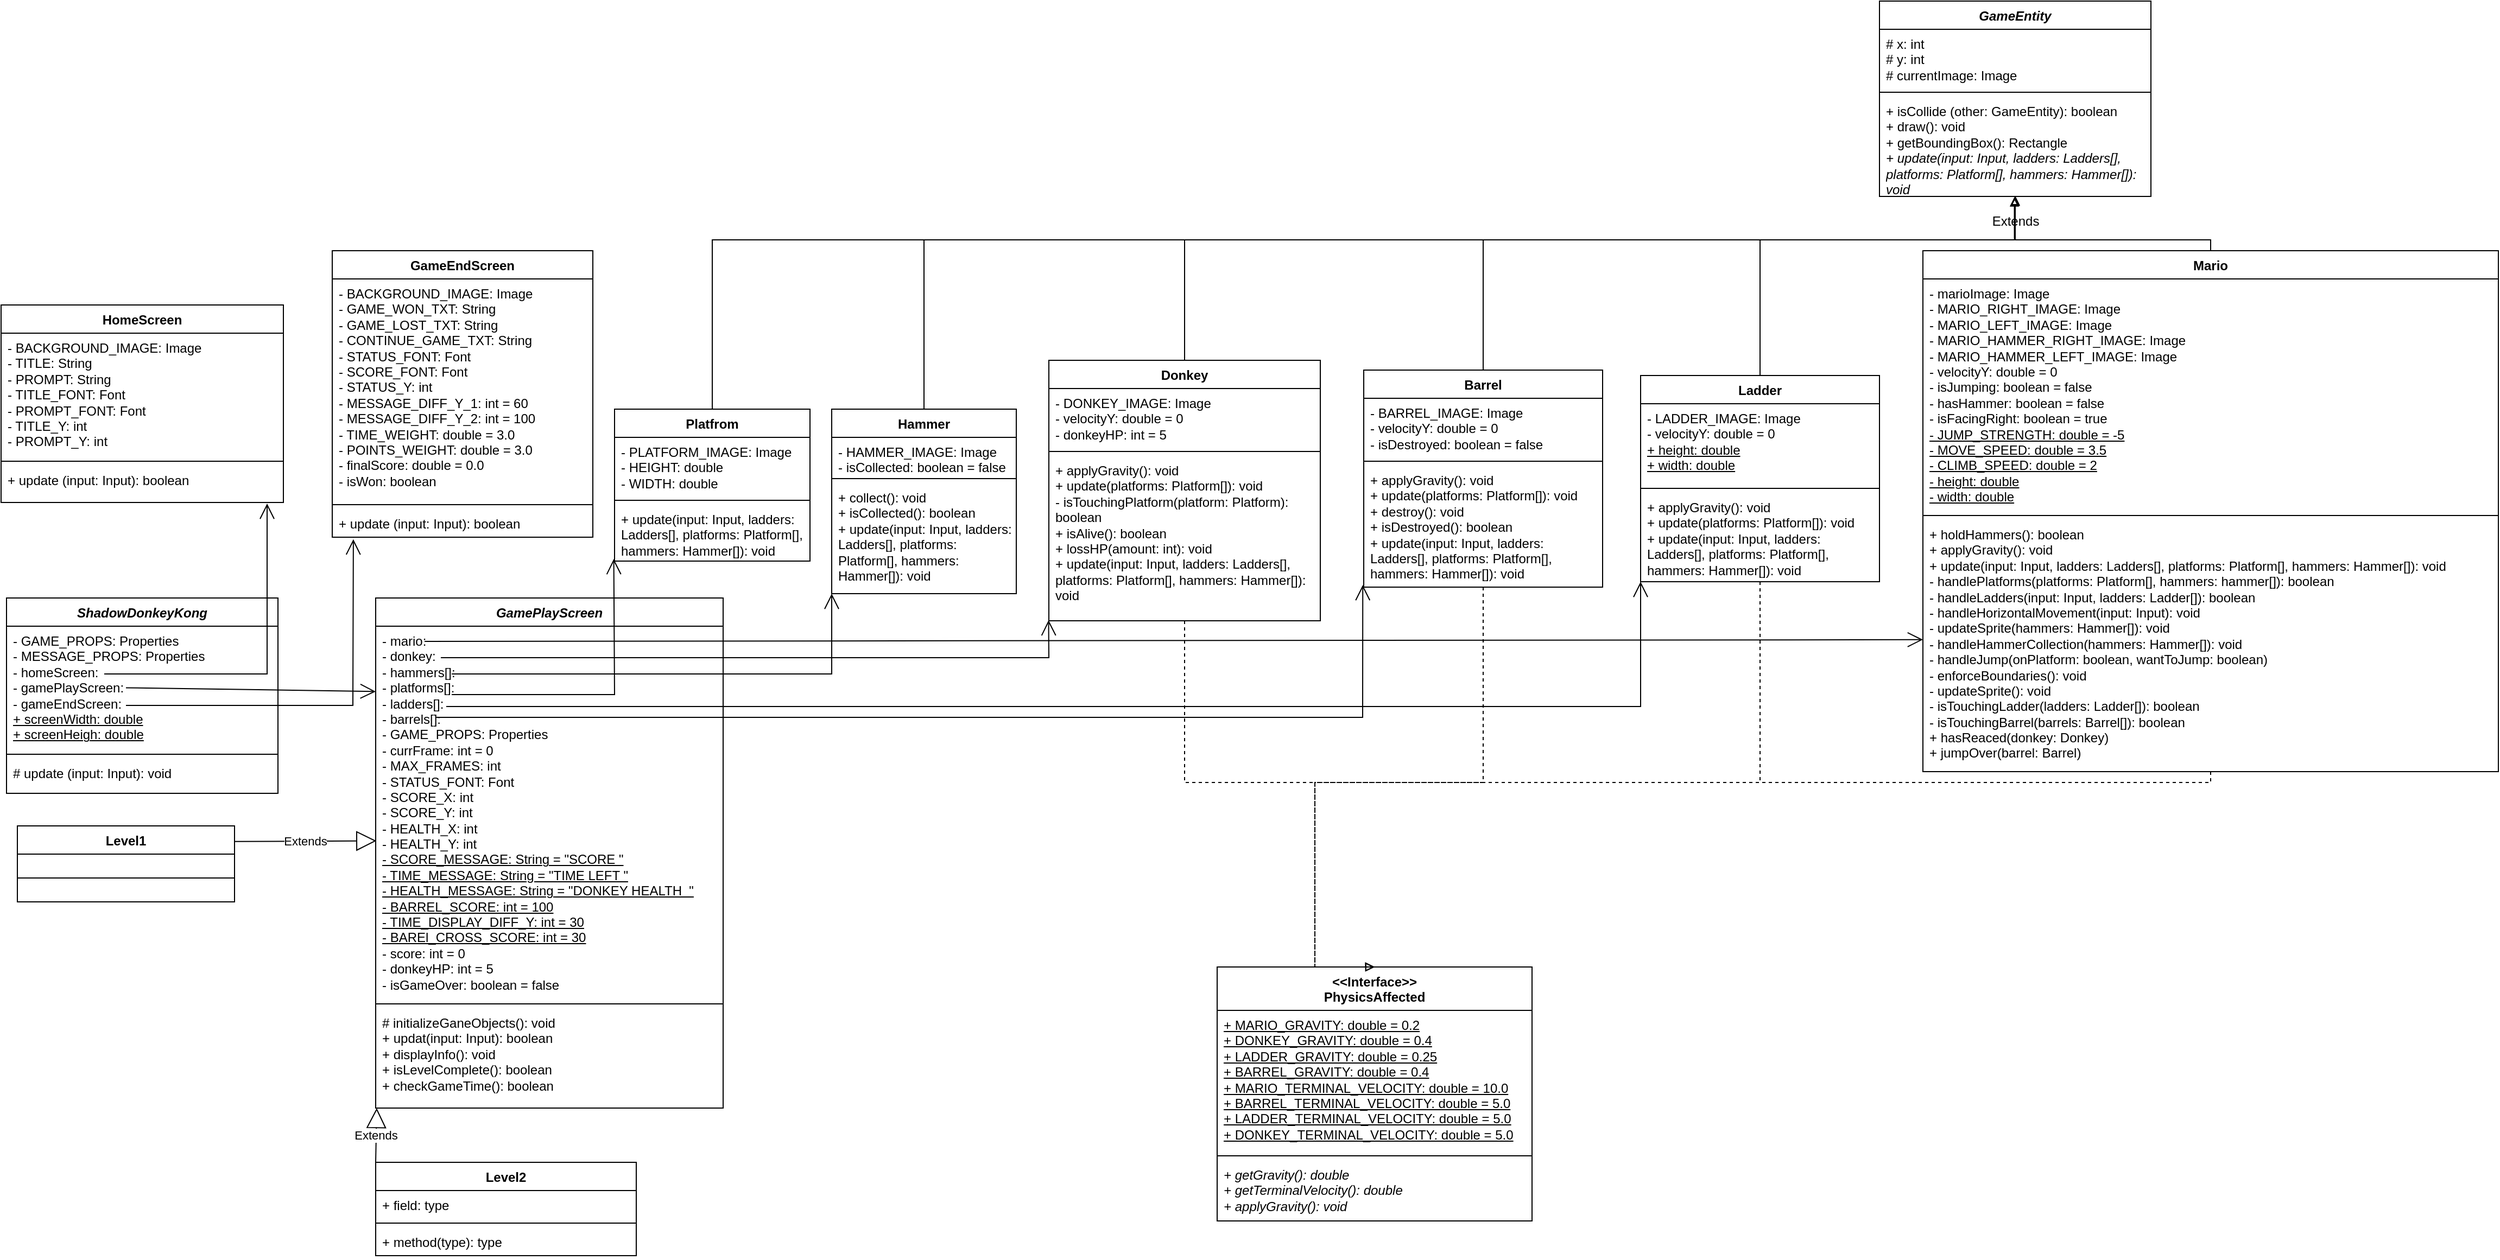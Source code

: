 <mxfile version="26.2.14">
  <diagram name="Page-1" id="c4acf3e9-155e-7222-9cf6-157b1a14988f">
    <mxGraphModel dx="2365" dy="3824" grid="1" gridSize="10" guides="1" tooltips="1" connect="1" arrows="1" fold="1" page="1" pageScale="1" pageWidth="3300" pageHeight="2339" background="none" math="0" shadow="0">
      <root>
        <mxCell id="0" />
        <mxCell id="1" parent="0" />
        <mxCell id="79TZACz-uOp-LbW7AV3Y-33" value="&lt;i&gt;GameEntity&lt;/i&gt;" style="swimlane;fontStyle=1;align=center;verticalAlign=top;childLayout=stackLayout;horizontal=1;startSize=26;horizontalStack=0;resizeParent=1;resizeParentMax=0;resizeLast=0;collapsible=1;marginBottom=0;whiteSpace=wrap;html=1;" parent="1" vertex="1">
          <mxGeometry x="1860" y="-2050" width="250" height="180" as="geometry" />
        </mxCell>
        <mxCell id="79TZACz-uOp-LbW7AV3Y-34" value="# x: int&lt;div&gt;# y: int&lt;/div&gt;&lt;div&gt;# currentImage: Image&lt;/div&gt;" style="text;strokeColor=none;fillColor=none;align=left;verticalAlign=top;spacingLeft=4;spacingRight=4;overflow=hidden;rotatable=0;points=[[0,0.5],[1,0.5]];portConstraint=eastwest;whiteSpace=wrap;html=1;" parent="79TZACz-uOp-LbW7AV3Y-33" vertex="1">
          <mxGeometry y="26" width="250" height="54" as="geometry" />
        </mxCell>
        <mxCell id="79TZACz-uOp-LbW7AV3Y-35" value="" style="line;strokeWidth=1;fillColor=none;align=left;verticalAlign=middle;spacingTop=-1;spacingLeft=3;spacingRight=3;rotatable=0;labelPosition=right;points=[];portConstraint=eastwest;strokeColor=inherit;" parent="79TZACz-uOp-LbW7AV3Y-33" vertex="1">
          <mxGeometry y="80" width="250" height="8" as="geometry" />
        </mxCell>
        <mxCell id="79TZACz-uOp-LbW7AV3Y-36" value="+ isCollide (other: GameEntity): boolean&lt;div&gt;+ draw(): void&lt;/div&gt;&lt;div&gt;+ getBoundingBox(): Rectangle&lt;br&gt;&lt;div&gt;&lt;i&gt;+ update(input: Input, ladders: Ladders[], platforms: Platform[], hammers: Hammer[]): void&lt;/i&gt;&lt;br&gt;&lt;div&gt;&amp;nbsp;&lt;/div&gt;&lt;/div&gt;&lt;/div&gt;" style="text;strokeColor=none;fillColor=none;align=left;verticalAlign=top;spacingLeft=4;spacingRight=4;overflow=hidden;rotatable=0;points=[[0,0.5],[1,0.5]];portConstraint=eastwest;whiteSpace=wrap;html=1;" parent="79TZACz-uOp-LbW7AV3Y-33" vertex="1">
          <mxGeometry y="88" width="250" height="92" as="geometry" />
        </mxCell>
        <mxCell id="74sKvAnK_1qM1bp7WymU-112" style="edgeStyle=orthogonalEdgeStyle;rounded=0;orthogonalLoop=1;jettySize=auto;html=1;exitX=0.5;exitY=0;exitDx=0;exitDy=0;endArrow=block;endFill=0;" edge="1" parent="1" source="79TZACz-uOp-LbW7AV3Y-77">
          <mxGeometry relative="1" as="geometry">
            <mxPoint x="1985" y="-1870" as="targetPoint" />
            <Array as="points">
              <mxPoint x="1750" y="-1830" />
              <mxPoint x="1985" y="-1830" />
            </Array>
          </mxGeometry>
        </mxCell>
        <mxCell id="74sKvAnK_1qM1bp7WymU-119" style="edgeStyle=orthogonalEdgeStyle;rounded=0;orthogonalLoop=1;jettySize=auto;html=1;entryX=0.5;entryY=0;entryDx=0;entryDy=0;dashed=1;endArrow=block;endFill=0;" edge="1" parent="1" source="79TZACz-uOp-LbW7AV3Y-77" target="74sKvAnK_1qM1bp7WymU-82">
          <mxGeometry relative="1" as="geometry">
            <Array as="points">
              <mxPoint x="1750" y="-1330" />
              <mxPoint x="1340" y="-1330" />
            </Array>
          </mxGeometry>
        </mxCell>
        <mxCell id="79TZACz-uOp-LbW7AV3Y-77" value="Ladder" style="swimlane;fontStyle=1;align=center;verticalAlign=top;childLayout=stackLayout;horizontal=1;startSize=26;horizontalStack=0;resizeParent=1;resizeParentMax=0;resizeLast=0;collapsible=1;marginBottom=0;whiteSpace=wrap;html=1;" parent="1" vertex="1">
          <mxGeometry x="1640" y="-1705" width="220" height="190" as="geometry" />
        </mxCell>
        <mxCell id="79TZACz-uOp-LbW7AV3Y-78" value="- LADDER_IMAGE: Image&lt;div&gt;- velocityY: double = 0&lt;/div&gt;&lt;div&gt;&lt;div&gt;&lt;u&gt;+ height: double&lt;/u&gt;&lt;/div&gt;&lt;div&gt;&lt;u&gt;+ width: double&lt;/u&gt;&lt;/div&gt;&lt;/div&gt;&lt;div&gt;&lt;br&gt;&lt;/div&gt;" style="text;strokeColor=none;fillColor=none;align=left;verticalAlign=top;spacingLeft=4;spacingRight=4;overflow=hidden;rotatable=0;points=[[0,0.5],[1,0.5]];portConstraint=eastwest;whiteSpace=wrap;html=1;" parent="79TZACz-uOp-LbW7AV3Y-77" vertex="1">
          <mxGeometry y="26" width="220" height="74" as="geometry" />
        </mxCell>
        <mxCell id="79TZACz-uOp-LbW7AV3Y-79" value="" style="line;strokeWidth=1;fillColor=none;align=left;verticalAlign=middle;spacingTop=-1;spacingLeft=3;spacingRight=3;rotatable=0;labelPosition=right;points=[];portConstraint=eastwest;strokeColor=inherit;" parent="79TZACz-uOp-LbW7AV3Y-77" vertex="1">
          <mxGeometry y="100" width="220" height="8" as="geometry" />
        </mxCell>
        <mxCell id="79TZACz-uOp-LbW7AV3Y-80" value="+ applyGravity(): void&lt;div&gt;+ update(platforms: Platform[]): void&lt;/div&gt;&lt;div&gt;+ update(input: Input, ladders: Ladders[], platforms: Platform[], hammers: Hammer[]): void&lt;/div&gt;" style="text;strokeColor=none;fillColor=none;align=left;verticalAlign=top;spacingLeft=4;spacingRight=4;overflow=hidden;rotatable=0;points=[[0,0.5],[1,0.5]];portConstraint=eastwest;whiteSpace=wrap;html=1;" parent="79TZACz-uOp-LbW7AV3Y-77" vertex="1">
          <mxGeometry y="108" width="220" height="82" as="geometry" />
        </mxCell>
        <mxCell id="74sKvAnK_1qM1bp7WymU-111" style="edgeStyle=orthogonalEdgeStyle;rounded=0;orthogonalLoop=1;jettySize=auto;html=1;exitX=0.5;exitY=0;exitDx=0;exitDy=0;endArrow=block;endFill=0;entryX=0.5;entryY=0.993;entryDx=0;entryDy=0;entryPerimeter=0;" edge="1" parent="1" source="79TZACz-uOp-LbW7AV3Y-84" target="79TZACz-uOp-LbW7AV3Y-36">
          <mxGeometry relative="1" as="geometry">
            <Array as="points">
              <mxPoint x="1495" y="-1830" />
              <mxPoint x="1985" y="-1830" />
            </Array>
          </mxGeometry>
        </mxCell>
        <mxCell id="74sKvAnK_1qM1bp7WymU-118" style="edgeStyle=orthogonalEdgeStyle;rounded=0;orthogonalLoop=1;jettySize=auto;html=1;entryX=0.5;entryY=0;entryDx=0;entryDy=0;dashed=1;endArrow=block;endFill=0;" edge="1" parent="1" source="79TZACz-uOp-LbW7AV3Y-84" target="74sKvAnK_1qM1bp7WymU-82">
          <mxGeometry relative="1" as="geometry">
            <Array as="points">
              <mxPoint x="1495" y="-1330" />
              <mxPoint x="1340" y="-1330" />
            </Array>
          </mxGeometry>
        </mxCell>
        <mxCell id="79TZACz-uOp-LbW7AV3Y-84" value="Barrel" style="swimlane;fontStyle=1;align=center;verticalAlign=top;childLayout=stackLayout;horizontal=1;startSize=26;horizontalStack=0;resizeParent=1;resizeParentMax=0;resizeLast=0;collapsible=1;marginBottom=0;whiteSpace=wrap;html=1;" parent="1" vertex="1">
          <mxGeometry x="1385" y="-1710" width="220" height="200" as="geometry" />
        </mxCell>
        <mxCell id="79TZACz-uOp-LbW7AV3Y-85" value="- BARREL_IMAGE: Image&lt;div&gt;- velocityY: double = 0&lt;/div&gt;&lt;div&gt;- isDestroyed: boolean = false&lt;/div&gt;" style="text;strokeColor=none;fillColor=none;align=left;verticalAlign=top;spacingLeft=4;spacingRight=4;overflow=hidden;rotatable=0;points=[[0,0.5],[1,0.5]];portConstraint=eastwest;whiteSpace=wrap;html=1;" parent="79TZACz-uOp-LbW7AV3Y-84" vertex="1">
          <mxGeometry y="26" width="220" height="54" as="geometry" />
        </mxCell>
        <mxCell id="79TZACz-uOp-LbW7AV3Y-86" value="" style="line;strokeWidth=1;fillColor=none;align=left;verticalAlign=middle;spacingTop=-1;spacingLeft=3;spacingRight=3;rotatable=0;labelPosition=right;points=[];portConstraint=eastwest;strokeColor=inherit;" parent="79TZACz-uOp-LbW7AV3Y-84" vertex="1">
          <mxGeometry y="80" width="220" height="8" as="geometry" />
        </mxCell>
        <mxCell id="79TZACz-uOp-LbW7AV3Y-87" value="+ applyGravity(): void&lt;div&gt;+ update(platforms: Platform[]): void&lt;/div&gt;&lt;div&gt;+ destroy(): void&lt;/div&gt;&lt;div&gt;+ isDestroyed(): boolean&lt;/div&gt;&lt;div&gt;+ update(input: Input, ladders: Ladders[], platforms: Platform[], hammers: Hammer[]): void&lt;/div&gt;" style="text;strokeColor=none;fillColor=none;align=left;verticalAlign=top;spacingLeft=4;spacingRight=4;overflow=hidden;rotatable=0;points=[[0,0.5],[1,0.5]];portConstraint=eastwest;whiteSpace=wrap;html=1;" parent="79TZACz-uOp-LbW7AV3Y-84" vertex="1">
          <mxGeometry y="88" width="220" height="112" as="geometry" />
        </mxCell>
        <mxCell id="74sKvAnK_1qM1bp7WymU-1" value="&lt;i&gt;ShadowDonkeyKong&lt;/i&gt;" style="swimlane;fontStyle=1;align=center;verticalAlign=top;childLayout=stackLayout;horizontal=1;startSize=26;horizontalStack=0;resizeParent=1;resizeParentMax=0;resizeLast=0;collapsible=1;marginBottom=0;whiteSpace=wrap;html=1;" vertex="1" parent="1">
          <mxGeometry x="135" y="-1500" width="250" height="180" as="geometry">
            <mxRectangle x="140" y="80" width="150" height="30" as="alternateBounds" />
          </mxGeometry>
        </mxCell>
        <mxCell id="74sKvAnK_1qM1bp7WymU-48" value="" style="endArrow=open;endFill=1;endSize=12;html=1;rounded=0;" edge="1" parent="74sKvAnK_1qM1bp7WymU-1">
          <mxGeometry width="160" relative="1" as="geometry">
            <mxPoint x="90" y="70" as="sourcePoint" />
            <mxPoint x="240" y="-87" as="targetPoint" />
            <Array as="points">
              <mxPoint x="240" y="70" />
            </Array>
          </mxGeometry>
        </mxCell>
        <mxCell id="74sKvAnK_1qM1bp7WymU-2" value="- GAME_PROPS: Properties&lt;div&gt;- MESSAGE_PROPS: Properties&lt;/div&gt;&lt;div&gt;- homeScreen:&lt;/div&gt;&lt;div&gt;&lt;span style=&quot;background-color: transparent; color: light-dark(rgb(0, 0, 0), rgb(255, 255, 255));&quot;&gt;- gamePlayScreen:&lt;/span&gt;&lt;/div&gt;&lt;div&gt;&lt;span style=&quot;background-color: transparent; color: light-dark(rgb(0, 0, 0), rgb(255, 255, 255));&quot;&gt;- gameEndScreen:&lt;/span&gt;&lt;/div&gt;&lt;div&gt;&lt;span style=&quot;background-color: transparent; color: light-dark(rgb(0, 0, 0), rgb(255, 255, 255));&quot;&gt;&lt;u&gt;+ screenWidth: double&lt;/u&gt;&lt;/span&gt;&lt;/div&gt;&lt;div&gt;&lt;span style=&quot;background-color: transparent; color: light-dark(rgb(0, 0, 0), rgb(255, 255, 255));&quot;&gt;&lt;u&gt;+ screenHeigh: double&lt;/u&gt;&lt;/span&gt;&lt;/div&gt;&lt;div&gt;&lt;span style=&quot;background-color: transparent; color: light-dark(rgb(0, 0, 0), rgb(255, 255, 255));&quot;&gt;&lt;br&gt;&lt;/span&gt;&lt;/div&gt;" style="text;strokeColor=none;fillColor=none;align=left;verticalAlign=top;spacingLeft=4;spacingRight=4;overflow=hidden;rotatable=0;points=[[0,0.5],[1,0.5]];portConstraint=eastwest;whiteSpace=wrap;html=1;" vertex="1" parent="74sKvAnK_1qM1bp7WymU-1">
          <mxGeometry y="26" width="250" height="114" as="geometry" />
        </mxCell>
        <mxCell id="74sKvAnK_1qM1bp7WymU-40" value="" style="endArrow=open;endFill=1;endSize=12;html=1;rounded=0;entryX=0;entryY=0.175;entryDx=0;entryDy=0;entryPerimeter=0;" edge="1" parent="74sKvAnK_1qM1bp7WymU-1" target="74sKvAnK_1qM1bp7WymU-33">
          <mxGeometry width="160" relative="1" as="geometry">
            <mxPoint x="110" y="82.69" as="sourcePoint" />
            <mxPoint x="270" y="82.69" as="targetPoint" />
          </mxGeometry>
        </mxCell>
        <mxCell id="74sKvAnK_1qM1bp7WymU-49" value="" style="endArrow=open;endFill=1;endSize=12;html=1;rounded=0;entryX=0.081;entryY=1.074;entryDx=0;entryDy=0;entryPerimeter=0;" edge="1" parent="74sKvAnK_1qM1bp7WymU-1" target="74sKvAnK_1qM1bp7WymU-16">
          <mxGeometry width="160" relative="1" as="geometry">
            <mxPoint x="110" y="99" as="sourcePoint" />
            <mxPoint x="270" y="99" as="targetPoint" />
            <Array as="points">
              <mxPoint x="319" y="99" />
            </Array>
          </mxGeometry>
        </mxCell>
        <mxCell id="74sKvAnK_1qM1bp7WymU-3" value="" style="line;strokeWidth=1;fillColor=none;align=left;verticalAlign=middle;spacingTop=-1;spacingLeft=3;spacingRight=3;rotatable=0;labelPosition=right;points=[];portConstraint=eastwest;strokeColor=inherit;" vertex="1" parent="74sKvAnK_1qM1bp7WymU-1">
          <mxGeometry y="140" width="250" height="8" as="geometry" />
        </mxCell>
        <mxCell id="74sKvAnK_1qM1bp7WymU-4" value="# update (input: Input): void" style="text;strokeColor=none;fillColor=none;align=left;verticalAlign=top;spacingLeft=4;spacingRight=4;overflow=hidden;rotatable=0;points=[[0,0.5],[1,0.5]];portConstraint=eastwest;whiteSpace=wrap;html=1;" vertex="1" parent="74sKvAnK_1qM1bp7WymU-1">
          <mxGeometry y="148" width="250" height="32" as="geometry" />
        </mxCell>
        <mxCell id="74sKvAnK_1qM1bp7WymU-9" value="HomeScreen" style="swimlane;fontStyle=1;align=center;verticalAlign=top;childLayout=stackLayout;horizontal=1;startSize=26;horizontalStack=0;resizeParent=1;resizeParentMax=0;resizeLast=0;collapsible=1;marginBottom=0;whiteSpace=wrap;html=1;" vertex="1" parent="1">
          <mxGeometry x="130" y="-1770" width="260" height="182" as="geometry" />
        </mxCell>
        <mxCell id="74sKvAnK_1qM1bp7WymU-10" value="- BACKGROUND_IMAGE: Image&lt;div&gt;- TITLE: String&lt;/div&gt;&lt;div&gt;- PROMPT: String&lt;/div&gt;&lt;div&gt;- TITLE_FONT: Font&lt;/div&gt;&lt;div&gt;- PROMPT_FONT: Font&lt;/div&gt;&lt;div&gt;- TITLE_Y: int&lt;/div&gt;&lt;div&gt;- PROMPT_Y: int&lt;/div&gt;" style="text;strokeColor=none;fillColor=none;align=left;verticalAlign=top;spacingLeft=4;spacingRight=4;overflow=hidden;rotatable=0;points=[[0,0.5],[1,0.5]];portConstraint=eastwest;whiteSpace=wrap;html=1;" vertex="1" parent="74sKvAnK_1qM1bp7WymU-9">
          <mxGeometry y="26" width="260" height="114" as="geometry" />
        </mxCell>
        <mxCell id="74sKvAnK_1qM1bp7WymU-11" value="" style="line;strokeWidth=1;fillColor=none;align=left;verticalAlign=middle;spacingTop=-1;spacingLeft=3;spacingRight=3;rotatable=0;labelPosition=right;points=[];portConstraint=eastwest;strokeColor=inherit;" vertex="1" parent="74sKvAnK_1qM1bp7WymU-9">
          <mxGeometry y="140" width="260" height="8" as="geometry" />
        </mxCell>
        <mxCell id="74sKvAnK_1qM1bp7WymU-12" value="+ update (input: Input): boolean" style="text;strokeColor=none;fillColor=none;align=left;verticalAlign=top;spacingLeft=4;spacingRight=4;overflow=hidden;rotatable=0;points=[[0,0.5],[1,0.5]];portConstraint=eastwest;whiteSpace=wrap;html=1;" vertex="1" parent="74sKvAnK_1qM1bp7WymU-9">
          <mxGeometry y="148" width="260" height="34" as="geometry" />
        </mxCell>
        <mxCell id="74sKvAnK_1qM1bp7WymU-13" value="GameEndScreen" style="swimlane;fontStyle=1;align=center;verticalAlign=top;childLayout=stackLayout;horizontal=1;startSize=26;horizontalStack=0;resizeParent=1;resizeParentMax=0;resizeLast=0;collapsible=1;marginBottom=0;whiteSpace=wrap;html=1;" vertex="1" parent="1">
          <mxGeometry x="435" y="-1820" width="240" height="264" as="geometry" />
        </mxCell>
        <mxCell id="74sKvAnK_1qM1bp7WymU-14" value="- BACKGROUND_IMAGE: Image&lt;div&gt;- GAME_WON_TXT: String&lt;/div&gt;&lt;div&gt;- GAME_LOST_TXT: String&lt;/div&gt;&lt;div&gt;-&amp;nbsp;&lt;span style=&quot;background-color: transparent; color: light-dark(rgb(0, 0, 0), rgb(255, 255, 255));&quot;&gt;CONTINUE_&lt;/span&gt;&lt;span style=&quot;background-color: transparent; color: light-dark(rgb(0, 0, 0), rgb(255, 255, 255));&quot;&gt;GAME_TXT: String&lt;/span&gt;&lt;/div&gt;&lt;div&gt;- STATUS_FONT: Font&lt;/div&gt;&lt;div&gt;- SCORE_FONT: Font&lt;/div&gt;&lt;div&gt;- STATUS_Y: int&lt;/div&gt;&lt;div&gt;- MESSAGE_DIFF_Y_1: int = 60&lt;/div&gt;&lt;div&gt;&lt;div&gt;- MESSAGE_DIFF_Y_2: int = 100&lt;/div&gt;&lt;div&gt;- TIME_WEIGHT: double = 3.0&lt;/div&gt;&lt;div&gt;- POINTS_WEIGHT: double = 3.0&lt;/div&gt;&lt;div&gt;- finalScore: double = 0.0&lt;/div&gt;&lt;div&gt;- isWon: boolean&lt;/div&gt;&lt;div&gt;&lt;br&gt;&lt;/div&gt;&lt;/div&gt;" style="text;strokeColor=none;fillColor=none;align=left;verticalAlign=top;spacingLeft=4;spacingRight=4;overflow=hidden;rotatable=0;points=[[0,0.5],[1,0.5]];portConstraint=eastwest;whiteSpace=wrap;html=1;" vertex="1" parent="74sKvAnK_1qM1bp7WymU-13">
          <mxGeometry y="26" width="240" height="204" as="geometry" />
        </mxCell>
        <mxCell id="74sKvAnK_1qM1bp7WymU-15" value="" style="line;strokeWidth=1;fillColor=none;align=left;verticalAlign=middle;spacingTop=-1;spacingLeft=3;spacingRight=3;rotatable=0;labelPosition=right;points=[];portConstraint=eastwest;strokeColor=inherit;" vertex="1" parent="74sKvAnK_1qM1bp7WymU-13">
          <mxGeometry y="230" width="240" height="8" as="geometry" />
        </mxCell>
        <mxCell id="74sKvAnK_1qM1bp7WymU-16" value="+ update (input: Input): boolean" style="text;strokeColor=none;fillColor=none;align=left;verticalAlign=top;spacingLeft=4;spacingRight=4;overflow=hidden;rotatable=0;points=[[0,0.5],[1,0.5]];portConstraint=eastwest;whiteSpace=wrap;html=1;" vertex="1" parent="74sKvAnK_1qM1bp7WymU-13">
          <mxGeometry y="238" width="240" height="26" as="geometry" />
        </mxCell>
        <mxCell id="74sKvAnK_1qM1bp7WymU-31" value="&lt;i&gt;GamePlayScreen&lt;/i&gt;" style="swimlane;fontStyle=1;align=center;verticalAlign=top;childLayout=stackLayout;horizontal=1;startSize=26;horizontalStack=0;resizeParent=1;resizeParentMax=0;resizeLast=0;collapsible=1;marginBottom=0;whiteSpace=wrap;html=1;" vertex="1" parent="1">
          <mxGeometry x="475" y="-1500" width="320" height="470" as="geometry" />
        </mxCell>
        <mxCell id="74sKvAnK_1qM1bp7WymU-77" value="" style="endArrow=open;endFill=1;endSize=12;html=1;rounded=0;entryX=0;entryY=1;entryDx=0;entryDy=0;" edge="1" parent="74sKvAnK_1qM1bp7WymU-31" target="74sKvAnK_1qM1bp7WymU-71">
          <mxGeometry width="160" relative="1" as="geometry">
            <mxPoint x="70" y="70" as="sourcePoint" />
            <mxPoint x="230" y="70" as="targetPoint" />
            <Array as="points">
              <mxPoint x="420" y="70" />
            </Array>
          </mxGeometry>
        </mxCell>
        <mxCell id="74sKvAnK_1qM1bp7WymU-90" value="" style="endArrow=open;endFill=1;endSize=12;html=1;rounded=0;entryX=-0.001;entryY=0.996;entryDx=0;entryDy=0;entryPerimeter=0;" edge="1" parent="74sKvAnK_1qM1bp7WymU-31" target="74sKvAnK_1qM1bp7WymU-89">
          <mxGeometry width="160" relative="1" as="geometry">
            <mxPoint x="60" y="55" as="sourcePoint" />
            <mxPoint x="620" y="10" as="targetPoint" />
            <Array as="points">
              <mxPoint x="620" y="55" />
            </Array>
          </mxGeometry>
        </mxCell>
        <mxCell id="74sKvAnK_1qM1bp7WymU-94" value="" style="endArrow=open;endFill=1;endSize=12;html=1;rounded=0;entryX=-0.004;entryY=0.982;entryDx=0;entryDy=0;entryPerimeter=0;" edge="1" parent="74sKvAnK_1qM1bp7WymU-31" target="79TZACz-uOp-LbW7AV3Y-87">
          <mxGeometry width="160" relative="1" as="geometry">
            <mxPoint x="55" y="110" as="sourcePoint" />
            <mxPoint x="215" y="110" as="targetPoint" />
            <Array as="points">
              <mxPoint x="909" y="110" />
            </Array>
          </mxGeometry>
        </mxCell>
        <mxCell id="74sKvAnK_1qM1bp7WymU-96" value="" style="endArrow=open;endFill=1;endSize=12;html=1;rounded=0;exitX=0.297;exitY=0.215;exitDx=0;exitDy=0;exitPerimeter=0;entryX=0;entryY=1;entryDx=0;entryDy=0;" edge="1" parent="74sKvAnK_1qM1bp7WymU-31" target="79TZACz-uOp-LbW7AV3Y-77">
          <mxGeometry width="160" relative="1" as="geometry">
            <mxPoint x="65" y="99.96" as="sourcePoint" />
            <mxPoint x="1165" y="-20" as="targetPoint" />
            <Array as="points">
              <mxPoint x="1165" y="100" />
            </Array>
          </mxGeometry>
        </mxCell>
        <mxCell id="74sKvAnK_1qM1bp7WymU-101" value="" style="endArrow=open;endFill=1;endSize=12;html=1;rounded=0;entryX=0;entryY=0.476;entryDx=0;entryDy=0;entryPerimeter=0;" edge="1" parent="74sKvAnK_1qM1bp7WymU-31" target="74sKvAnK_1qM1bp7WymU-100">
          <mxGeometry width="160" relative="1" as="geometry">
            <mxPoint x="45" y="40" as="sourcePoint" />
            <mxPoint x="1412" y="26" as="targetPoint" />
          </mxGeometry>
        </mxCell>
        <mxCell id="74sKvAnK_1qM1bp7WymU-33" value="&lt;div&gt;&lt;span style=&quot;background-color: transparent; color: light-dark(rgb(0, 0, 0), rgb(255, 255, 255));&quot;&gt;- mario:&lt;/span&gt;&lt;/div&gt;&lt;div&gt;- donkey:&lt;/div&gt;&lt;div&gt;- hammers[]:&lt;/div&gt;&lt;div&gt;- platforms[]:&lt;/div&gt;&lt;div&gt;- ladders[]:&lt;/div&gt;&lt;div&gt;- barrels[]:&lt;/div&gt;&lt;div&gt;- GAME_PROPS: Properties&lt;/div&gt;&lt;div&gt;- currFrame: int = 0&lt;/div&gt;&lt;div&gt;- MAX_FRAMES: int&lt;/div&gt;&lt;div&gt;- STATUS_FONT: Font&lt;/div&gt;&lt;div&gt;- SCORE_X: int&lt;/div&gt;&lt;div&gt;- SCORE_Y: int&lt;/div&gt;&lt;div&gt;- HEALTH_X: int&lt;/div&gt;&lt;div&gt;- HEALTH_Y: int&lt;/div&gt;&lt;div&gt;&lt;u&gt;- SCORE_MESSAGE: String = &quot;SCORE &quot;&lt;/u&gt;&lt;/div&gt;&lt;div&gt;&lt;u&gt;- TIME_MESSAGE: String = &quot;TIME LEFT &quot;&lt;/u&gt;&lt;/div&gt;&lt;div&gt;&lt;u&gt;- HEALTH_MESSAGE: String = &quot;DONKEY HEALTH&amp;nbsp; &quot;&lt;/u&gt;&lt;/div&gt;&lt;div&gt;&lt;u&gt;- BARREL_SCORE: int = 100&lt;/u&gt;&lt;/div&gt;&lt;div&gt;&lt;u&gt;- TIME_DISPLAY_DIFF_Y: int = 30&lt;/u&gt;&lt;/div&gt;&lt;div&gt;&lt;u&gt;- BAREl_CROSS_SCORE: int = 30&lt;/u&gt;&lt;/div&gt;&lt;div&gt;- score: int = 0&lt;/div&gt;&lt;div&gt;- donkeyHP: int = 5&lt;/div&gt;&lt;div&gt;- isGameOver: boolean = false&amp;nbsp;&lt;/div&gt;" style="text;strokeColor=none;fillColor=none;align=left;verticalAlign=top;spacingLeft=4;spacingRight=4;overflow=hidden;rotatable=0;points=[[0,0.5],[1,0.5]];portConstraint=eastwest;whiteSpace=wrap;html=1;" vertex="1" parent="74sKvAnK_1qM1bp7WymU-31">
          <mxGeometry y="26" width="320" height="344" as="geometry" />
        </mxCell>
        <mxCell id="74sKvAnK_1qM1bp7WymU-36" value="" style="line;strokeWidth=1;fillColor=none;align=left;verticalAlign=middle;spacingTop=-1;spacingLeft=3;spacingRight=3;rotatable=0;labelPosition=right;points=[];portConstraint=eastwest;strokeColor=inherit;" vertex="1" parent="74sKvAnK_1qM1bp7WymU-31">
          <mxGeometry y="370" width="320" height="8" as="geometry" />
        </mxCell>
        <mxCell id="74sKvAnK_1qM1bp7WymU-37" value="# initializeGaneObjects(): void&lt;div&gt;+ updat(input: Input): boolean&lt;/div&gt;&lt;div&gt;+ displayInfo(): void&lt;/div&gt;&lt;div&gt;+ isLevelComplete(): boolean&lt;/div&gt;&lt;div&gt;+ checkGameTime(): boolean&lt;/div&gt;" style="text;strokeColor=none;fillColor=none;align=left;verticalAlign=top;spacingLeft=4;spacingRight=4;overflow=hidden;rotatable=0;points=[[0,0.5],[1,0.5]];portConstraint=eastwest;whiteSpace=wrap;html=1;" vertex="1" parent="74sKvAnK_1qM1bp7WymU-31">
          <mxGeometry y="378" width="320" height="92" as="geometry" />
        </mxCell>
        <mxCell id="74sKvAnK_1qM1bp7WymU-51" value="Level1" style="swimlane;fontStyle=1;align=center;verticalAlign=top;childLayout=stackLayout;horizontal=1;startSize=26;horizontalStack=0;resizeParent=1;resizeParentMax=0;resizeLast=0;collapsible=1;marginBottom=0;whiteSpace=wrap;html=1;" vertex="1" parent="1">
          <mxGeometry x="145" y="-1290" width="200" height="70" as="geometry" />
        </mxCell>
        <mxCell id="74sKvAnK_1qM1bp7WymU-53" value="" style="line;strokeWidth=1;fillColor=none;align=left;verticalAlign=middle;spacingTop=-1;spacingLeft=3;spacingRight=3;rotatable=0;labelPosition=right;points=[];portConstraint=eastwest;strokeColor=inherit;" vertex="1" parent="74sKvAnK_1qM1bp7WymU-51">
          <mxGeometry y="26" width="200" height="44" as="geometry" />
        </mxCell>
        <mxCell id="74sKvAnK_1qM1bp7WymU-55" value="Extends" style="endArrow=block;endSize=16;endFill=0;html=1;rounded=0;entryX=0.002;entryY=0.575;entryDx=0;entryDy=0;entryPerimeter=0;" edge="1" parent="1" target="74sKvAnK_1qM1bp7WymU-33">
          <mxGeometry x="-0.005" width="160" relative="1" as="geometry">
            <mxPoint x="345" y="-1275.63" as="sourcePoint" />
            <mxPoint x="475" y="-1275.63" as="targetPoint" />
            <mxPoint as="offset" />
          </mxGeometry>
        </mxCell>
        <mxCell id="74sKvAnK_1qM1bp7WymU-56" value="Level2" style="swimlane;fontStyle=1;align=center;verticalAlign=top;childLayout=stackLayout;horizontal=1;startSize=26;horizontalStack=0;resizeParent=1;resizeParentMax=0;resizeLast=0;collapsible=1;marginBottom=0;whiteSpace=wrap;html=1;" vertex="1" parent="1">
          <mxGeometry x="475" y="-980" width="240" height="86" as="geometry" />
        </mxCell>
        <mxCell id="74sKvAnK_1qM1bp7WymU-63" value="Extends" style="endArrow=block;endSize=16;endFill=0;html=1;rounded=0;entryX=0.003;entryY=1;entryDx=0;entryDy=0;entryPerimeter=0;" edge="1" parent="74sKvAnK_1qM1bp7WymU-56" target="74sKvAnK_1qM1bp7WymU-37">
          <mxGeometry width="160" relative="1" as="geometry">
            <mxPoint as="sourcePoint" />
            <mxPoint x="160" as="targetPoint" />
          </mxGeometry>
        </mxCell>
        <mxCell id="74sKvAnK_1qM1bp7WymU-57" value="+ field: type" style="text;strokeColor=none;fillColor=none;align=left;verticalAlign=top;spacingLeft=4;spacingRight=4;overflow=hidden;rotatable=0;points=[[0,0.5],[1,0.5]];portConstraint=eastwest;whiteSpace=wrap;html=1;" vertex="1" parent="74sKvAnK_1qM1bp7WymU-56">
          <mxGeometry y="26" width="240" height="26" as="geometry" />
        </mxCell>
        <mxCell id="74sKvAnK_1qM1bp7WymU-58" value="" style="line;strokeWidth=1;fillColor=none;align=left;verticalAlign=middle;spacingTop=-1;spacingLeft=3;spacingRight=3;rotatable=0;labelPosition=right;points=[];portConstraint=eastwest;strokeColor=inherit;" vertex="1" parent="74sKvAnK_1qM1bp7WymU-56">
          <mxGeometry y="52" width="240" height="8" as="geometry" />
        </mxCell>
        <mxCell id="74sKvAnK_1qM1bp7WymU-59" value="+ method(type): type" style="text;strokeColor=none;fillColor=none;align=left;verticalAlign=top;spacingLeft=4;spacingRight=4;overflow=hidden;rotatable=0;points=[[0,0.5],[1,0.5]];portConstraint=eastwest;whiteSpace=wrap;html=1;" vertex="1" parent="74sKvAnK_1qM1bp7WymU-56">
          <mxGeometry y="60" width="240" height="26" as="geometry" />
        </mxCell>
        <mxCell id="74sKvAnK_1qM1bp7WymU-105" style="edgeStyle=orthogonalEdgeStyle;rounded=0;orthogonalLoop=1;jettySize=auto;html=1;endArrow=block;endFill=0;" edge="1" parent="1" source="74sKvAnK_1qM1bp7WymU-66" target="79TZACz-uOp-LbW7AV3Y-36">
          <mxGeometry relative="1" as="geometry">
            <Array as="points">
              <mxPoint x="785" y="-1830" />
              <mxPoint x="1985" y="-1830" />
            </Array>
          </mxGeometry>
        </mxCell>
        <mxCell id="74sKvAnK_1qM1bp7WymU-66" value="Platfrom" style="swimlane;fontStyle=1;align=center;verticalAlign=top;childLayout=stackLayout;horizontal=1;startSize=26;horizontalStack=0;resizeParent=1;resizeParentMax=0;resizeLast=0;collapsible=1;marginBottom=0;whiteSpace=wrap;html=1;" vertex="1" parent="1">
          <mxGeometry x="695" y="-1674" width="180" height="140" as="geometry" />
        </mxCell>
        <mxCell id="74sKvAnK_1qM1bp7WymU-67" value="- PLATFORM_IMAGE: Image&lt;div&gt;- HEIGHT: double&lt;/div&gt;&lt;div&gt;- WIDTH: double&lt;/div&gt;" style="text;strokeColor=none;fillColor=none;align=left;verticalAlign=top;spacingLeft=4;spacingRight=4;overflow=hidden;rotatable=0;points=[[0,0.5],[1,0.5]];portConstraint=eastwest;whiteSpace=wrap;html=1;" vertex="1" parent="74sKvAnK_1qM1bp7WymU-66">
          <mxGeometry y="26" width="180" height="54" as="geometry" />
        </mxCell>
        <mxCell id="74sKvAnK_1qM1bp7WymU-68" value="" style="line;strokeWidth=1;fillColor=none;align=left;verticalAlign=middle;spacingTop=-1;spacingLeft=3;spacingRight=3;rotatable=0;labelPosition=right;points=[];portConstraint=eastwest;strokeColor=inherit;" vertex="1" parent="74sKvAnK_1qM1bp7WymU-66">
          <mxGeometry y="80" width="180" height="8" as="geometry" />
        </mxCell>
        <mxCell id="74sKvAnK_1qM1bp7WymU-69" value="&lt;div&gt;+ update(input: Input, ladders: Ladders[], platforms: Platform[], hammers: Hammer[]): void&lt;/div&gt;" style="text;strokeColor=none;fillColor=none;align=left;verticalAlign=top;spacingLeft=4;spacingRight=4;overflow=hidden;rotatable=0;points=[[0,0.5],[1,0.5]];portConstraint=eastwest;whiteSpace=wrap;html=1;" vertex="1" parent="74sKvAnK_1qM1bp7WymU-66">
          <mxGeometry y="88" width="180" height="52" as="geometry" />
        </mxCell>
        <mxCell id="74sKvAnK_1qM1bp7WymU-65" value="" style="endArrow=open;endFill=1;endSize=12;html=1;rounded=0;entryX=-0.004;entryY=0.962;entryDx=0;entryDy=0;entryPerimeter=0;" edge="1" parent="1" target="74sKvAnK_1qM1bp7WymU-69">
          <mxGeometry width="160" relative="1" as="geometry">
            <mxPoint x="545" y="-1411.01" as="sourcePoint" />
            <mxPoint x="815" y="-1580" as="targetPoint" />
            <Array as="points">
              <mxPoint x="695" y="-1411" />
            </Array>
          </mxGeometry>
        </mxCell>
        <mxCell id="74sKvAnK_1qM1bp7WymU-107" style="edgeStyle=orthogonalEdgeStyle;rounded=0;orthogonalLoop=1;jettySize=auto;html=1;exitX=0.5;exitY=0;exitDx=0;exitDy=0;entryX=0.497;entryY=1.008;entryDx=0;entryDy=0;entryPerimeter=0;endArrow=block;endFill=0;" edge="1" parent="1" source="74sKvAnK_1qM1bp7WymU-71" target="79TZACz-uOp-LbW7AV3Y-36">
          <mxGeometry relative="1" as="geometry">
            <mxPoint x="1985" y="-1860" as="targetPoint" />
            <Array as="points">
              <mxPoint x="980" y="-1830" />
              <mxPoint x="1984" y="-1830" />
            </Array>
          </mxGeometry>
        </mxCell>
        <mxCell id="74sKvAnK_1qM1bp7WymU-71" value="Hammer" style="swimlane;fontStyle=1;align=center;verticalAlign=top;childLayout=stackLayout;horizontal=1;startSize=26;horizontalStack=0;resizeParent=1;resizeParentMax=0;resizeLast=0;collapsible=1;marginBottom=0;whiteSpace=wrap;html=1;" vertex="1" parent="1">
          <mxGeometry x="895" y="-1674" width="170" height="170" as="geometry" />
        </mxCell>
        <mxCell id="74sKvAnK_1qM1bp7WymU-72" value="- HAMMER_IMAGE: Image&lt;div&gt;- isCollected: boolean = false&lt;/div&gt;" style="text;strokeColor=none;fillColor=none;align=left;verticalAlign=top;spacingLeft=4;spacingRight=4;overflow=hidden;rotatable=0;points=[[0,0.5],[1,0.5]];portConstraint=eastwest;whiteSpace=wrap;html=1;" vertex="1" parent="74sKvAnK_1qM1bp7WymU-71">
          <mxGeometry y="26" width="170" height="34" as="geometry" />
        </mxCell>
        <mxCell id="74sKvAnK_1qM1bp7WymU-73" value="" style="line;strokeWidth=1;fillColor=none;align=left;verticalAlign=middle;spacingTop=-1;spacingLeft=3;spacingRight=3;rotatable=0;labelPosition=right;points=[];portConstraint=eastwest;strokeColor=inherit;" vertex="1" parent="74sKvAnK_1qM1bp7WymU-71">
          <mxGeometry y="60" width="170" height="8" as="geometry" />
        </mxCell>
        <mxCell id="74sKvAnK_1qM1bp7WymU-74" value="+ collect(): void&lt;div&gt;+ isCollected(): boolean&lt;/div&gt;&lt;div&gt;+ update(input: Input, ladders: Ladders[], platforms: Platform[], hammers: Hammer[]): void&lt;/div&gt;" style="text;strokeColor=none;fillColor=none;align=left;verticalAlign=top;spacingLeft=4;spacingRight=4;overflow=hidden;rotatable=0;points=[[0,0.5],[1,0.5]];portConstraint=eastwest;whiteSpace=wrap;html=1;" vertex="1" parent="74sKvAnK_1qM1bp7WymU-71">
          <mxGeometry y="68" width="170" height="102" as="geometry" />
        </mxCell>
        <mxCell id="74sKvAnK_1qM1bp7WymU-82" value="&amp;lt;&amp;lt;Interface&amp;gt;&amp;gt;&lt;div&gt;PhysicsAffected&lt;/div&gt;" style="swimlane;fontStyle=1;align=center;verticalAlign=top;childLayout=stackLayout;horizontal=1;startSize=40;horizontalStack=0;resizeParent=1;resizeParentMax=0;resizeLast=0;collapsible=1;marginBottom=0;whiteSpace=wrap;html=1;" vertex="1" parent="1">
          <mxGeometry x="1250" y="-1160" width="290" height="234" as="geometry" />
        </mxCell>
        <mxCell id="74sKvAnK_1qM1bp7WymU-83" value="&lt;u&gt;+ MARIO_GRAVITY: double = 0.2&lt;/u&gt;&lt;div&gt;&lt;u&gt;+ DONKEY_GRAVITY: double = 0.4&lt;/u&gt;&lt;/div&gt;&lt;div&gt;&lt;u&gt;+ LADDER_GRAVITY: double = 0.25&lt;/u&gt;&lt;/div&gt;&lt;div&gt;&lt;u&gt;+ BARREL_GRAVITY: double = 0.4&lt;/u&gt;&lt;/div&gt;&lt;div&gt;&lt;u&gt;+ MARIO_TERMINAL_VELOCITY: double = 10.0&lt;/u&gt;&lt;/div&gt;&lt;div&gt;&lt;u&gt;+ BARREL_TERMINAL_VELOCITY: double = 5.0&lt;/u&gt;&lt;/div&gt;&lt;div&gt;&lt;u&gt;+ LADDER_TERMINAL_VELOCITY: double = 5.0&lt;/u&gt;&lt;/div&gt;&lt;div&gt;&lt;u&gt;+ DONKEY_TERMINAL_VELOCITY: double = 5.0&lt;/u&gt;&lt;/div&gt;" style="text;strokeColor=none;fillColor=none;align=left;verticalAlign=top;spacingLeft=4;spacingRight=4;overflow=hidden;rotatable=0;points=[[0,0.5],[1,0.5]];portConstraint=eastwest;whiteSpace=wrap;html=1;" vertex="1" parent="74sKvAnK_1qM1bp7WymU-82">
          <mxGeometry y="40" width="290" height="130" as="geometry" />
        </mxCell>
        <mxCell id="74sKvAnK_1qM1bp7WymU-84" value="" style="line;strokeWidth=1;fillColor=none;align=left;verticalAlign=middle;spacingTop=-1;spacingLeft=3;spacingRight=3;rotatable=0;labelPosition=right;points=[];portConstraint=eastwest;strokeColor=inherit;" vertex="1" parent="74sKvAnK_1qM1bp7WymU-82">
          <mxGeometry y="170" width="290" height="8" as="geometry" />
        </mxCell>
        <mxCell id="74sKvAnK_1qM1bp7WymU-85" value="&lt;i&gt;+ getGravity(): double&lt;/i&gt;&lt;div&gt;&lt;i&gt;+ getTerminalVelocity(): double&lt;/i&gt;&lt;/div&gt;&lt;div&gt;&lt;i&gt;+ applyGravity(): void&lt;/i&gt;&lt;/div&gt;" style="text;strokeColor=none;fillColor=none;align=left;verticalAlign=top;spacingLeft=4;spacingRight=4;overflow=hidden;rotatable=0;points=[[0,0.5],[1,0.5]];portConstraint=eastwest;whiteSpace=wrap;html=1;" vertex="1" parent="74sKvAnK_1qM1bp7WymU-82">
          <mxGeometry y="178" width="290" height="56" as="geometry" />
        </mxCell>
        <mxCell id="74sKvAnK_1qM1bp7WymU-108" style="edgeStyle=orthogonalEdgeStyle;rounded=0;orthogonalLoop=1;jettySize=auto;html=1;endArrow=block;endFill=0;exitX=0.5;exitY=0;exitDx=0;exitDy=0;" edge="1" parent="1" source="74sKvAnK_1qM1bp7WymU-86">
          <mxGeometry relative="1" as="geometry">
            <mxPoint x="1985" y="-1870" as="targetPoint" />
            <Array as="points">
              <mxPoint x="1220" y="-1830" />
              <mxPoint x="1985" y="-1830" />
            </Array>
          </mxGeometry>
        </mxCell>
        <mxCell id="74sKvAnK_1qM1bp7WymU-117" style="edgeStyle=orthogonalEdgeStyle;rounded=0;orthogonalLoop=1;jettySize=auto;html=1;entryX=0.5;entryY=0;entryDx=0;entryDy=0;dashed=1;endArrow=block;endFill=0;" edge="1" parent="1" source="74sKvAnK_1qM1bp7WymU-86" target="74sKvAnK_1qM1bp7WymU-82">
          <mxGeometry relative="1" as="geometry">
            <Array as="points">
              <mxPoint x="1220" y="-1330" />
              <mxPoint x="1340" y="-1330" />
            </Array>
          </mxGeometry>
        </mxCell>
        <mxCell id="74sKvAnK_1qM1bp7WymU-86" value="Donkey" style="swimlane;fontStyle=1;align=center;verticalAlign=top;childLayout=stackLayout;horizontal=1;startSize=26;horizontalStack=0;resizeParent=1;resizeParentMax=0;resizeLast=0;collapsible=1;marginBottom=0;whiteSpace=wrap;html=1;" vertex="1" parent="1">
          <mxGeometry x="1095" y="-1719" width="250" height="240" as="geometry" />
        </mxCell>
        <mxCell id="74sKvAnK_1qM1bp7WymU-87" value="- DONKEY_IMAGE: Image&lt;div&gt;- velocityY: double = 0&lt;/div&gt;&lt;div&gt;- donkeyHP: int = 5&lt;/div&gt;" style="text;strokeColor=none;fillColor=none;align=left;verticalAlign=top;spacingLeft=4;spacingRight=4;overflow=hidden;rotatable=0;points=[[0,0.5],[1,0.5]];portConstraint=eastwest;whiteSpace=wrap;html=1;" vertex="1" parent="74sKvAnK_1qM1bp7WymU-86">
          <mxGeometry y="26" width="250" height="54" as="geometry" />
        </mxCell>
        <mxCell id="74sKvAnK_1qM1bp7WymU-88" value="" style="line;strokeWidth=1;fillColor=none;align=left;verticalAlign=middle;spacingTop=-1;spacingLeft=3;spacingRight=3;rotatable=0;labelPosition=right;points=[];portConstraint=eastwest;strokeColor=inherit;" vertex="1" parent="74sKvAnK_1qM1bp7WymU-86">
          <mxGeometry y="80" width="250" height="8" as="geometry" />
        </mxCell>
        <mxCell id="74sKvAnK_1qM1bp7WymU-89" value="+ applyGravity(): void&lt;div&gt;+ update(platforms: Platform[]): void&lt;/div&gt;&lt;div&gt;- isTouchingPlatform(platform: Platform): boolean&lt;/div&gt;&lt;div&gt;+ isAlive(): boolean&lt;/div&gt;&lt;div&gt;+ lossHP(amount: int): void&lt;/div&gt;&lt;div&gt;+ update(input: Input, ladders: Ladders[], platforms: Platform[], hammers: Hammer[]): void&lt;/div&gt;" style="text;strokeColor=none;fillColor=none;align=left;verticalAlign=top;spacingLeft=4;spacingRight=4;overflow=hidden;rotatable=0;points=[[0,0.5],[1,0.5]];portConstraint=eastwest;whiteSpace=wrap;html=1;" vertex="1" parent="74sKvAnK_1qM1bp7WymU-86">
          <mxGeometry y="88" width="250" height="152" as="geometry" />
        </mxCell>
        <mxCell id="74sKvAnK_1qM1bp7WymU-113" style="edgeStyle=orthogonalEdgeStyle;rounded=0;orthogonalLoop=1;jettySize=auto;html=1;exitX=0.5;exitY=0;exitDx=0;exitDy=0;endArrow=block;endFill=0;" edge="1" parent="1" source="74sKvAnK_1qM1bp7WymU-97">
          <mxGeometry relative="1" as="geometry">
            <mxPoint x="1985" y="-1870" as="targetPoint" />
            <Array as="points">
              <mxPoint x="2155" y="-1830" />
              <mxPoint x="1986" y="-1830" />
            </Array>
          </mxGeometry>
        </mxCell>
        <mxCell id="74sKvAnK_1qM1bp7WymU-120" style="edgeStyle=orthogonalEdgeStyle;rounded=0;orthogonalLoop=1;jettySize=auto;html=1;entryX=0.5;entryY=0;entryDx=0;entryDy=0;dashed=1;endArrow=block;endFill=0;" edge="1" parent="1" source="74sKvAnK_1qM1bp7WymU-97" target="74sKvAnK_1qM1bp7WymU-82">
          <mxGeometry relative="1" as="geometry">
            <Array as="points">
              <mxPoint x="2165" y="-1330" />
              <mxPoint x="1340" y="-1330" />
            </Array>
          </mxGeometry>
        </mxCell>
        <mxCell id="74sKvAnK_1qM1bp7WymU-97" value="Mario" style="swimlane;fontStyle=1;align=center;verticalAlign=top;childLayout=stackLayout;horizontal=1;startSize=26;horizontalStack=0;resizeParent=1;resizeParentMax=0;resizeLast=0;collapsible=1;marginBottom=0;whiteSpace=wrap;html=1;" vertex="1" parent="1">
          <mxGeometry x="1900" y="-1820" width="530" height="480" as="geometry" />
        </mxCell>
        <mxCell id="74sKvAnK_1qM1bp7WymU-98" value="- marioImage: Image&lt;div&gt;- MARIO_RIGHT_IMAGE: Image&lt;/div&gt;&lt;div&gt;&lt;div&gt;- MARIO_LEFT_IMAGE: Image&lt;/div&gt;&lt;div&gt;&lt;div&gt;- MARIO_HAMMER_RIGHT_IMAGE: Image&lt;/div&gt;&lt;div&gt;- MARIO_&lt;span style=&quot;background-color: transparent; color: light-dark(rgb(0, 0, 0), rgb(255, 255, 255));&quot;&gt;HAMMER_&lt;/span&gt;&lt;span style=&quot;background-color: transparent; color: light-dark(rgb(0, 0, 0), rgb(255, 255, 255));&quot;&gt;LEFT_IMAGE: Image&lt;/span&gt;&lt;/div&gt;&lt;/div&gt;&lt;/div&gt;&lt;div&gt;&lt;div&gt;- velocityY: double = 0&lt;/div&gt;&lt;div&gt;- isJumping: boolean = false&lt;/div&gt;&lt;div&gt;- hasHammer: boolean = false&lt;/div&gt;&lt;div&gt;- isFacingRight: boolean = true&lt;/div&gt;&lt;div&gt;&lt;u&gt;- JUMP_STRENGTH: double = -5&lt;/u&gt;&lt;/div&gt;&lt;div&gt;&lt;u&gt;- MOVE_SPEED: double = 3.5&lt;/u&gt;&lt;/div&gt;&lt;div&gt;&lt;u&gt;- CLIMB_SPEED: double = 2&lt;/u&gt;&lt;/div&gt;&lt;div&gt;&lt;div&gt;&lt;div&gt;&lt;u&gt;- height: double&lt;/u&gt;&lt;/div&gt;&lt;div&gt;&lt;u&gt;- width: double&lt;/u&gt;&lt;/div&gt;&lt;/div&gt;&lt;div&gt;&lt;br&gt;&lt;/div&gt;&lt;/div&gt;&lt;/div&gt;" style="text;strokeColor=none;fillColor=none;align=left;verticalAlign=top;spacingLeft=4;spacingRight=4;overflow=hidden;rotatable=0;points=[[0,0.5],[1,0.5]];portConstraint=eastwest;whiteSpace=wrap;html=1;" vertex="1" parent="74sKvAnK_1qM1bp7WymU-97">
          <mxGeometry y="26" width="530" height="214" as="geometry" />
        </mxCell>
        <mxCell id="74sKvAnK_1qM1bp7WymU-99" value="" style="line;strokeWidth=1;fillColor=none;align=left;verticalAlign=middle;spacingTop=-1;spacingLeft=3;spacingRight=3;rotatable=0;labelPosition=right;points=[];portConstraint=eastwest;strokeColor=inherit;" vertex="1" parent="74sKvAnK_1qM1bp7WymU-97">
          <mxGeometry y="240" width="530" height="8" as="geometry" />
        </mxCell>
        <mxCell id="74sKvAnK_1qM1bp7WymU-100" value="&lt;div&gt;+ holdHammers(): boolean&lt;/div&gt;+ applyGravity(): void&lt;div&gt;+ update(input: Input, ladders: Ladders[], platforms: Platform[], hammers: Hammer[]): void&lt;/div&gt;&lt;div&gt;- handlePlatforms(platforms: Platform[], hammers: hammer[]): boolean&lt;/div&gt;&lt;div&gt;- handleLadders(input: Input, ladders: Ladder[]): boolean&lt;/div&gt;&lt;div&gt;- handleHorizontalMovement(input: Input): void&lt;/div&gt;&lt;div&gt;- updateSprite(hammers: Hammer[]): void&lt;/div&gt;&lt;div&gt;- handleHammerCollection&lt;span style=&quot;background-color: transparent; color: light-dark(rgb(0, 0, 0), rgb(255, 255, 255));&quot;&gt;(hammers: Hammer[]): void&lt;/span&gt;&lt;/div&gt;&lt;div&gt;&lt;span style=&quot;background-color: transparent; color: light-dark(rgb(0, 0, 0), rgb(255, 255, 255));&quot;&gt;- handleJump(onPlatform: boolean, wantToJump: boolean)&lt;/span&gt;&lt;/div&gt;&lt;div&gt;&lt;span style=&quot;background-color: transparent; color: light-dark(rgb(0, 0, 0), rgb(255, 255, 255));&quot;&gt;- enforceBoundaries(): void&lt;/span&gt;&lt;/div&gt;&lt;div&gt;- updateSprite(): void&lt;/div&gt;&lt;div&gt;- isTouchingLadder(ladders: Ladder[]): boolean&lt;/div&gt;&lt;div&gt;-&amp;nbsp;&lt;span style=&quot;background-color: transparent; color: light-dark(rgb(0, 0, 0), rgb(255, 255, 255));&quot;&gt;isTouchingBarrel(barrels: Barrel[]): boolean&lt;/span&gt;&lt;/div&gt;&lt;div&gt;+ hasReaced(donkey: Donkey)&lt;/div&gt;&lt;div&gt;+ jumpOver(barrel: Barrel)&lt;/div&gt;&lt;div&gt;&lt;span style=&quot;background-color: transparent; color: light-dark(rgb(0, 0, 0), rgb(255, 255, 255));&quot;&gt;&lt;br&gt;&lt;/span&gt;&lt;/div&gt;" style="text;strokeColor=none;fillColor=none;align=left;verticalAlign=top;spacingLeft=4;spacingRight=4;overflow=hidden;rotatable=0;points=[[0,0.5],[1,0.5]];portConstraint=eastwest;whiteSpace=wrap;html=1;" vertex="1" parent="74sKvAnK_1qM1bp7WymU-97">
          <mxGeometry y="248" width="530" height="232" as="geometry" />
        </mxCell>
        <mxCell id="74sKvAnK_1qM1bp7WymU-114" value="Extends&lt;div&gt;&lt;br&gt;&lt;/div&gt;" style="text;html=1;align=center;verticalAlign=middle;resizable=0;points=[];autosize=1;strokeColor=none;fillColor=none;" vertex="1" parent="1">
          <mxGeometry x="1950" y="-1860" width="70" height="40" as="geometry" />
        </mxCell>
      </root>
    </mxGraphModel>
  </diagram>
</mxfile>
